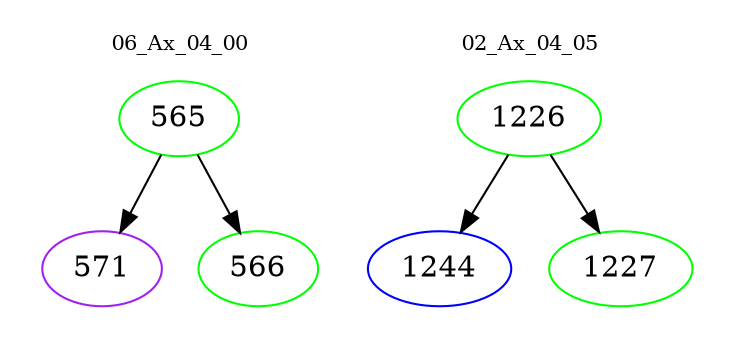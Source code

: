digraph{
subgraph cluster_0 {
color = white
label = "06_Ax_04_00";
fontsize=10;
T0_565 [label="565", color="green"]
T0_565 -> T0_571 [color="black"]
T0_571 [label="571", color="purple"]
T0_565 -> T0_566 [color="black"]
T0_566 [label="566", color="green"]
}
subgraph cluster_1 {
color = white
label = "02_Ax_04_05";
fontsize=10;
T1_1226 [label="1226", color="green"]
T1_1226 -> T1_1244 [color="black"]
T1_1244 [label="1244", color="blue"]
T1_1226 -> T1_1227 [color="black"]
T1_1227 [label="1227", color="green"]
}
}
